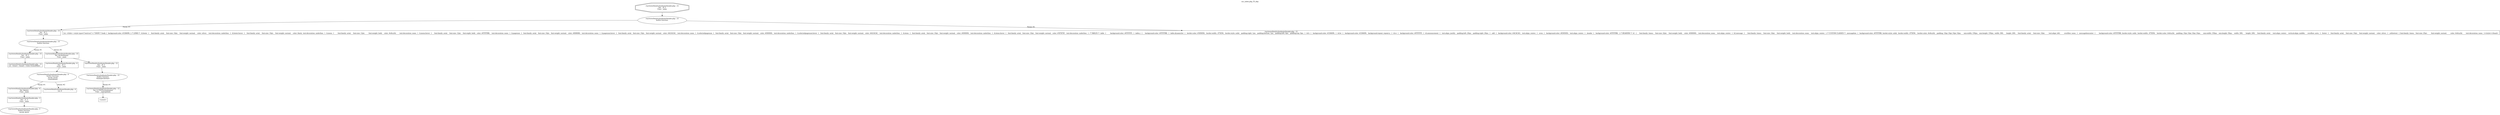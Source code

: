 digraph cfg {
  label="xss_index.php_53_dep";
  labelloc=t;
  n1 [shape=doubleoctagon, label="/var/www/html/schoolmate/header.php : 15\nVar: _t0_3\nFunc: _main\n"];
  n2 [shape=ellipse, label="/var/www/html/schoolmate/header.php : 15\nbuiltin function:\n.\n"];
  n3 [shape=box, label="/var/www/html/schoolmate/header.php : 15\nVar: _t0_3\nFunc: _main\n"];
  n4 [shape=ellipse, label="/var/www/html/schoolmate/header.php : 15\nbuiltin function:\n.\n"];
  n5 [shape=box, label="/var/www/html/schoolmate/header.php : 15\nVar: _t0_3\nFunc: _main\n"];
  n6 [shape=box, label="/var/www/html/schoolmate/header.php : 15\nLit: <html> <head> <title>SchoolMate - \n"];
  n7 [shape=box, label="/var/www/html/schoolmate/header.php : 15\nVar: $schoolname\nFunc: _main\n"];
  n8 [shape=box, label="/var/www/html/schoolmate/header.php : 6\nVar: _t0_3\nFunc: _main\n"];
  n9 [shape=ellipse, label="/var/www/html/schoolmate/header.php : 6\nbuiltin function:\nmysql_result\n(unmodeled)\n"];
  n10 [shape=box, label="/var/www/html/schoolmate/header.php : 6\nVar: $query\nFunc: _main\n"];
  n11 [shape=box, label="/var/www/html/schoolmate/header.php : 3\nVar: _t1_3\nFunc: _main\n"];
  n12 [shape=ellipse, label="/var/www/html/schoolmate/header.php : 3\nbuiltin function:\nmysql_query\n"];
  n13 [shape=box, label="/var/www/html/schoolmate/header.php : 6\nLit: 0\n"];
  n14 [shape=box, label="/var/www/html/schoolmate/header.php : 12\nVar: _t0_3\nFunc: _main\n"];
  n15 [shape=ellipse, label="/var/www/html/schoolmate/header.php : 12\nbuiltin function:\nhtmlspecialchars\n"];
  n16 [shape=box, label="/var/www/html/schoolmate/header.php : 12\nVar: $_POST[schoolname]\nFunc: _superglobals\n"];
  n17 [shape=box, label="<uninit>"];
  n18 [shape=box, label="/var/www/html/schoolmate/header.php : 15\nLit: </title> <style type=\\\"text/css\\\"> /* BODY */ body {  background-color: #336699; } /* LINKS */  A.footer  {    font-family: arial;    font-size: 10pt;    font-weight: normal;    color: silver;    text-decoration: underline;  }  A.footer:hover  {    font-family: arial;    font-size: 10pt;    font-weight: normal;    color: black;	text-decoration: underline;  }  A.menu  {	font-family: arial;	font-size: 12pt;	font-weight: bold;	color: #e6ca3d;	text-decoration: none;  }  A.menu:hover  {	font-family: arial;    font-size: 12pt;    font-wight: bold;	color: #FFFFBB;    text-decoration: none;  }  A.pagenum  {   font-family: arial;   font-size: 10pt;   font-weight: normal;   color: #808080;   text-decoration: none;  }  A.pagenum:hover  {   font-family: arial;   font-size: 10pt;   font-weight: normal;   color: #ACACAC;   text-decoration: none;  }  A.selectedpagenum  {   font-family: arial;   font-size: 10pt;   font-weight: normal;   color: #000000;   text-decoration: underline;  }  A.selectedpagenum:hover  {   font-family: arial;   font-size: 10pt;   font-weight: normal;   color: #ACACAC;   text-decoration: underline;  }  A.items  {   font-family: arial;   font-size: 10pt;   font-weight: normal;   color: #000000;   text-decoration: underline;  }  A.items:hover  {   font-family: arial;   font-size: 10pt;   font-weight: normal;   color: #5F5F5F;   text-decoration: underline;  }  /* TABLES */  table  {	background-color: #FFFFFF;  }  table.y  {	background-color: #FFFFBB;  }  table.dynamiclist  {   border-color: #585858;   border-width: .075EM;   border-style: solid;   padding-right: 1px;   padding-bottom: 1px;   padding-left: 0px;   padding-top: 0px;  }  td.b  {   background-color: #336699;  }  td.bv  {   background-color: #336699;   background-repeat: repeat-y;  }  td.w  {   background-color: #FFFFFF;  }  td.announcement  {   text-align: justify;   padding-left: 20px;   padding-right: 20px;  }  .odd  {   background-color: #ACACAC;   text-align: center;  }  .even  {   background-color: #E0E0E0;   text-align: center;  }  .header  {   background-color: #FFFFBB;  } /* HEADERS */  h1  {   	font-family: times;    font-size: 22pt;    font-weight: bold;    color: #000000;    text-decoration: none;    text-align: center;  }  h2.message  {	font-family: times;    font-size: 16pt;    font-weight: bold;    text-decoration: none;    text-align: center;  } /* CUSTOM CLASSES */  .messagebox  {	background-color: #FFFFBB;	border-style: solid;	border-width: .075EM;	border-color: #e6ca3d;	padding: 10px 10px 10px 10px;	min-width: 150px;	min-height: 150px;	width: 300;	height: 200;	font-family: arial;	font-size: 10pt;	text-align: left;	overflow: none;  }  .messageboxcenter  {	background-color: #FFFFBB;	border-style: solid;	border-width: .075EM;	border-color: #e6ca3d;	padding: 10px 10px 10px 10px;	min-width: 150px;	min-height: 50px;	width: 300;	height: 200;	font-family: arial;	text-align: center;	vertical-align: middle;	overflow: auto;  }  .footer  {    font-family: arial;    font-size: 10pt;    font-weight: normal;    color: silver;  }  .yellowtext  {	font-family: times;	font-size: 25pt;	font-weight: normal;	color: #e6ca3d;	text-decoration: none;  }</style></head> \n"];
  n1 -> n2;
  n3 -> n4;
  n5 -> n6;
  n4 -> n5[label="Param #1"];
  n4 -> n7[label="Param #2"];
  n8 -> n9;
  n11 -> n12;
  n10 -> n11;
  n9 -> n10[label="Param #1"];
  n9 -> n13[label="Param #2"];
  n7 -> n8;
  n7 -> n14;
  n14 -> n15;
  n16 -> n17;
  n15 -> n16[label="Param #1"];
  n2 -> n3[label="Param #1"];
  n2 -> n18[label="Param #2"];
}
